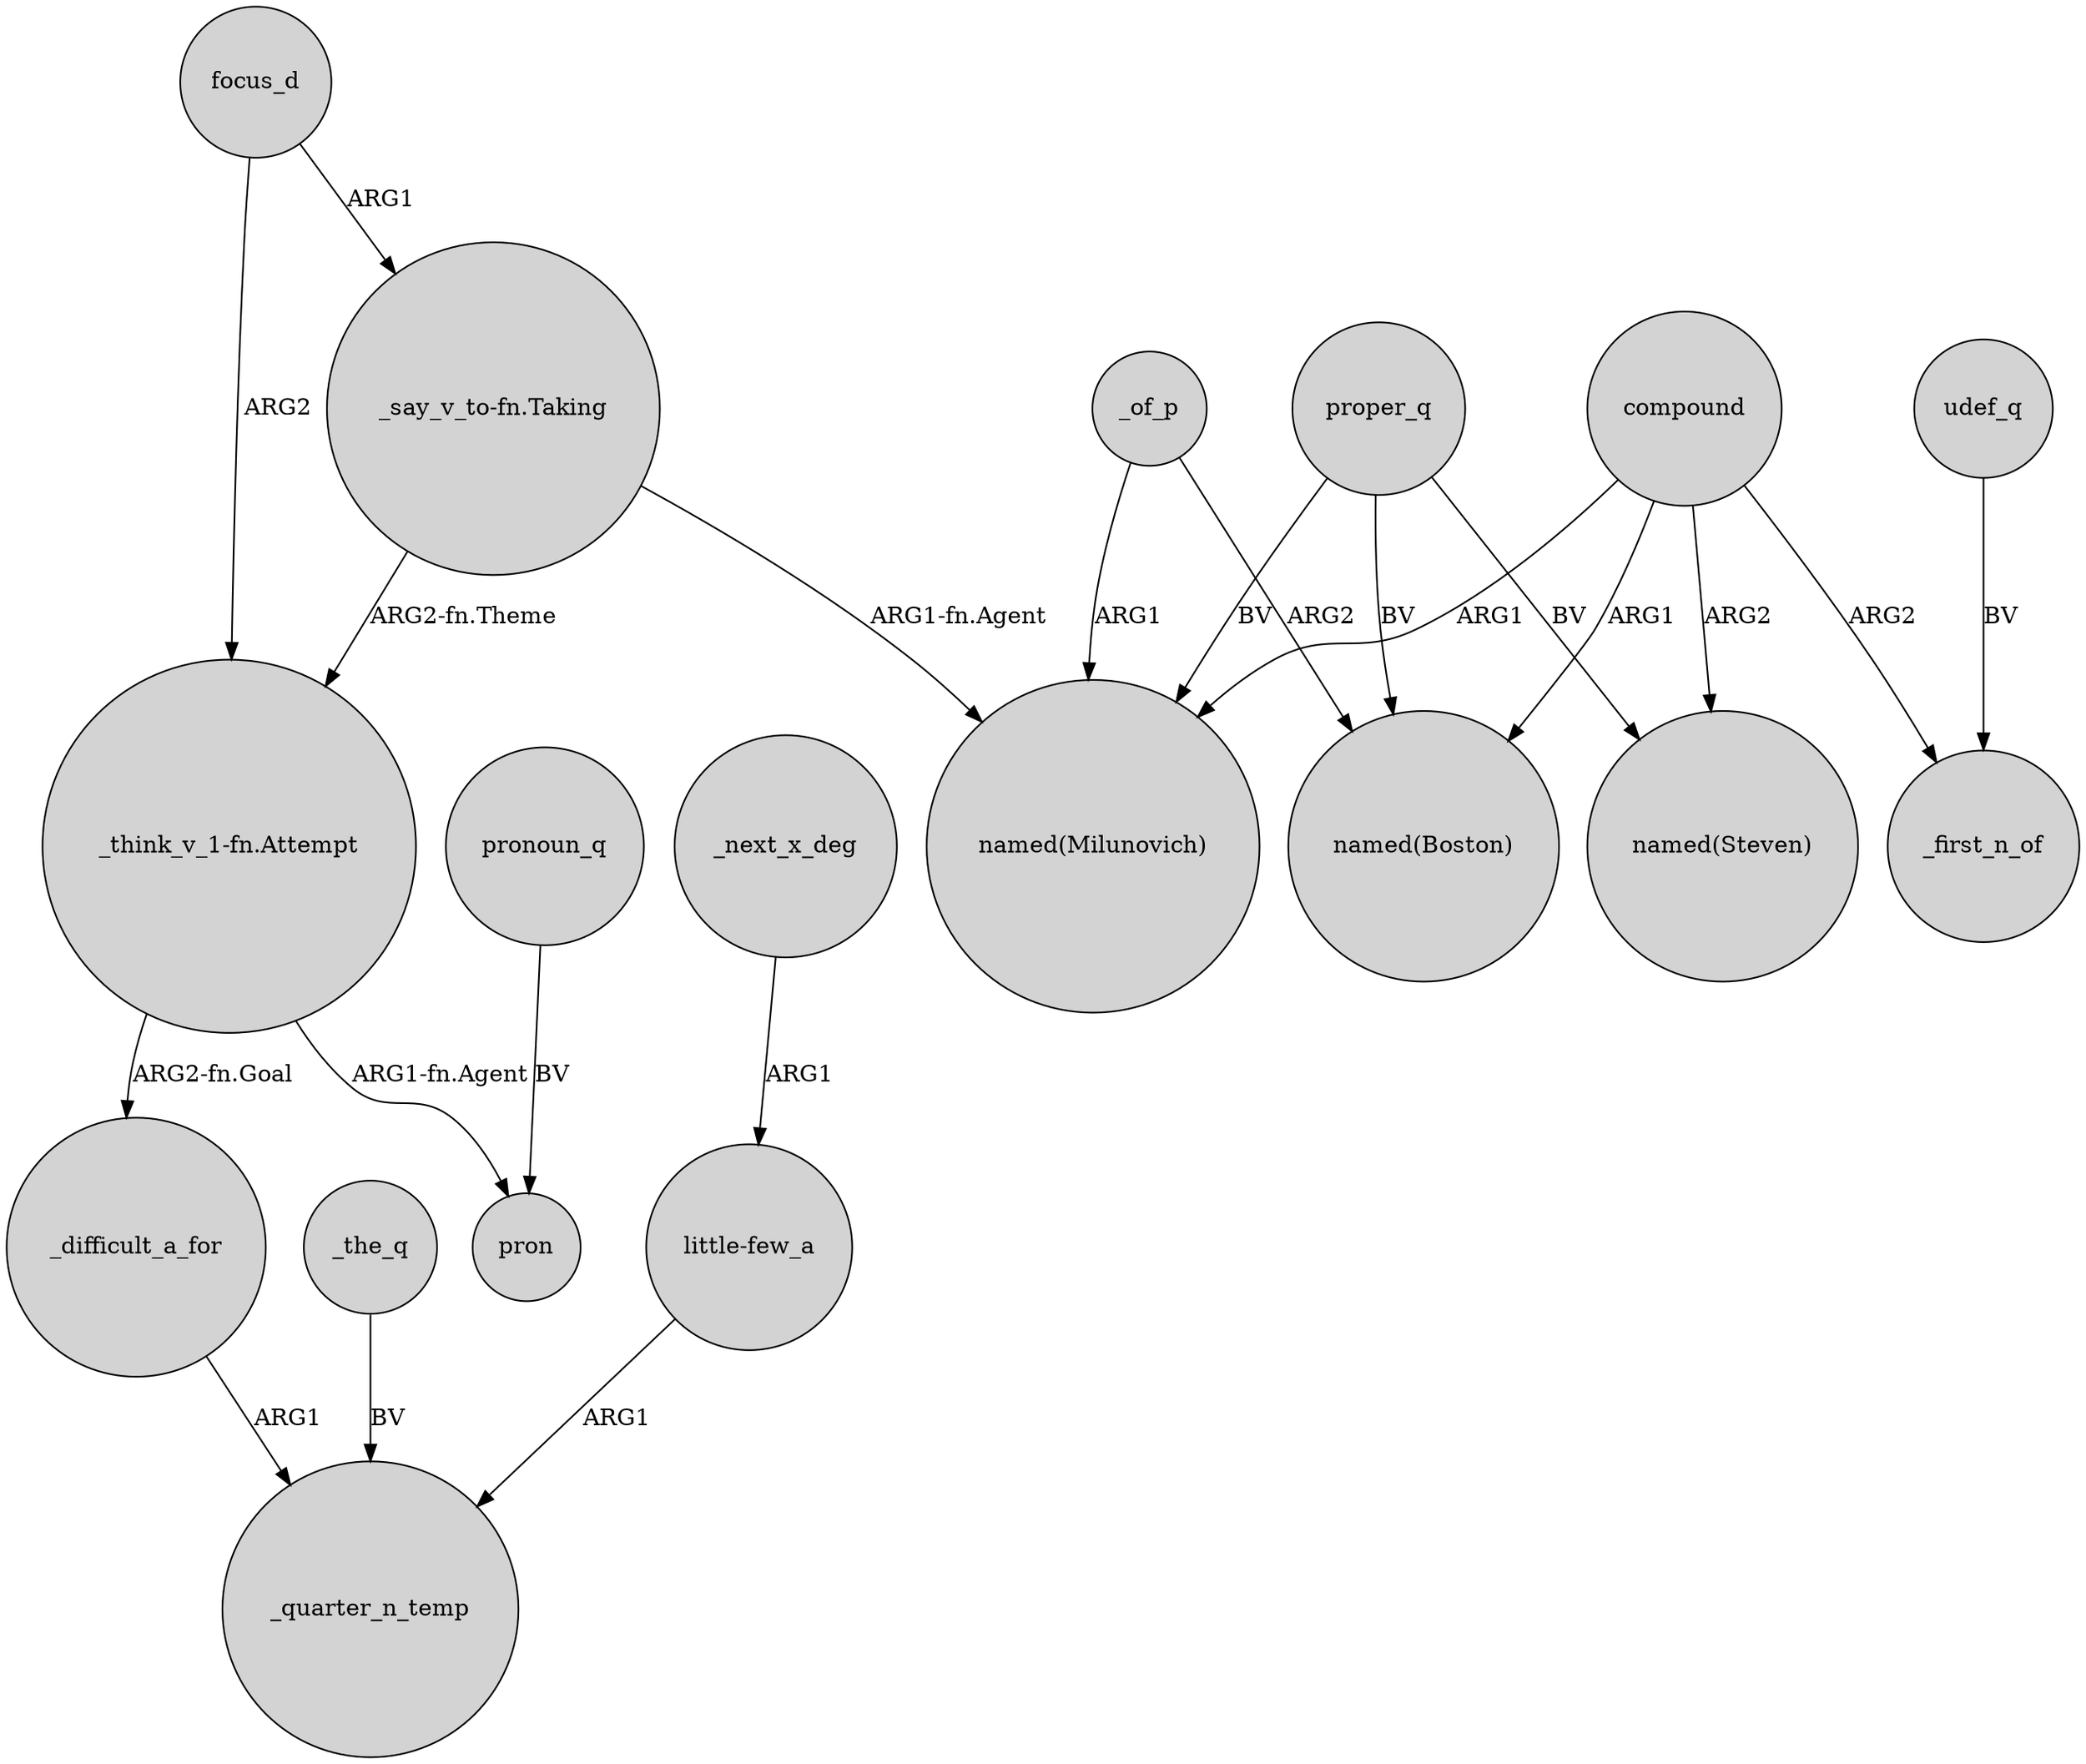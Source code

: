 digraph {
	node [shape=circle style=filled]
	focus_d -> "_say_v_to-fn.Taking" [label=ARG1]
	_of_p -> "named(Boston)" [label=ARG2]
	"_think_v_1-fn.Attempt" -> pron [label="ARG1-fn.Agent"]
	_of_p -> "named(Milunovich)" [label=ARG1]
	_the_q -> _quarter_n_temp [label=BV]
	"_say_v_to-fn.Taking" -> "_think_v_1-fn.Attempt" [label="ARG2-fn.Theme"]
	proper_q -> "named(Steven)" [label=BV]
	proper_q -> "named(Boston)" [label=BV]
	focus_d -> "_think_v_1-fn.Attempt" [label=ARG2]
	udef_q -> _first_n_of [label=BV]
	compound -> "named(Boston)" [label=ARG1]
	_difficult_a_for -> _quarter_n_temp [label=ARG1]
	pronoun_q -> pron [label=BV]
	"_say_v_to-fn.Taking" -> "named(Milunovich)" [label="ARG1-fn.Agent"]
	compound -> _first_n_of [label=ARG2]
	_next_x_deg -> "little-few_a" [label=ARG1]
	compound -> "named(Milunovich)" [label=ARG1]
	proper_q -> "named(Milunovich)" [label=BV]
	"_think_v_1-fn.Attempt" -> _difficult_a_for [label="ARG2-fn.Goal"]
	compound -> "named(Steven)" [label=ARG2]
	"little-few_a" -> _quarter_n_temp [label=ARG1]
}
